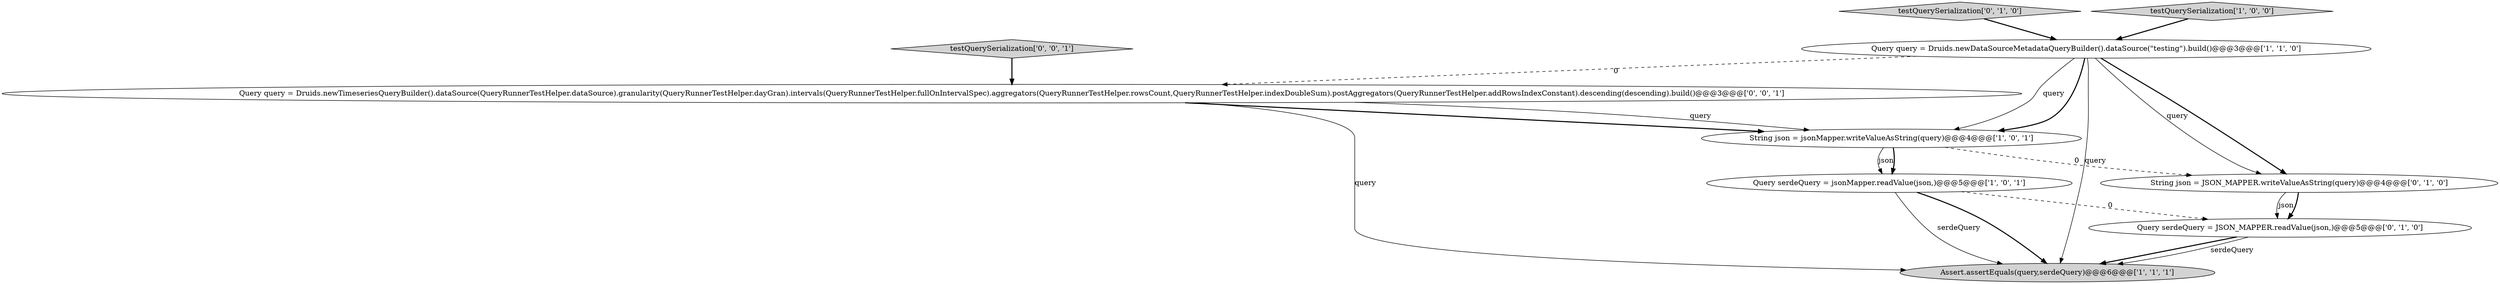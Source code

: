 digraph {
1 [style = filled, label = "String json = jsonMapper.writeValueAsString(query)@@@4@@@['1', '0', '1']", fillcolor = white, shape = ellipse image = "AAA0AAABBB1BBB"];
8 [style = filled, label = "testQuerySerialization['0', '0', '1']", fillcolor = lightgray, shape = diamond image = "AAA0AAABBB3BBB"];
6 [style = filled, label = "testQuerySerialization['0', '1', '0']", fillcolor = lightgray, shape = diamond image = "AAA0AAABBB2BBB"];
9 [style = filled, label = "Query query = Druids.newTimeseriesQueryBuilder().dataSource(QueryRunnerTestHelper.dataSource).granularity(QueryRunnerTestHelper.dayGran).intervals(QueryRunnerTestHelper.fullOnIntervalSpec).aggregators(QueryRunnerTestHelper.rowsCount,QueryRunnerTestHelper.indexDoubleSum).postAggregators(QueryRunnerTestHelper.addRowsIndexConstant).descending(descending).build()@@@3@@@['0', '0', '1']", fillcolor = white, shape = ellipse image = "AAA0AAABBB3BBB"];
0 [style = filled, label = "Assert.assertEquals(query,serdeQuery)@@@6@@@['1', '1', '1']", fillcolor = lightgray, shape = ellipse image = "AAA0AAABBB1BBB"];
4 [style = filled, label = "Query serdeQuery = jsonMapper.readValue(json,)@@@5@@@['1', '0', '1']", fillcolor = white, shape = ellipse image = "AAA0AAABBB1BBB"];
7 [style = filled, label = "String json = JSON_MAPPER.writeValueAsString(query)@@@4@@@['0', '1', '0']", fillcolor = white, shape = ellipse image = "AAA1AAABBB2BBB"];
3 [style = filled, label = "testQuerySerialization['1', '0', '0']", fillcolor = lightgray, shape = diamond image = "AAA0AAABBB1BBB"];
2 [style = filled, label = "Query query = Druids.newDataSourceMetadataQueryBuilder().dataSource(\"testing\").build()@@@3@@@['1', '1', '0']", fillcolor = white, shape = ellipse image = "AAA0AAABBB1BBB"];
5 [style = filled, label = "Query serdeQuery = JSON_MAPPER.readValue(json,)@@@5@@@['0', '1', '0']", fillcolor = white, shape = ellipse image = "AAA1AAABBB2BBB"];
2->7 [style = solid, label="query"];
8->9 [style = bold, label=""];
3->2 [style = bold, label=""];
2->7 [style = bold, label=""];
9->0 [style = solid, label="query"];
9->1 [style = solid, label="query"];
2->9 [style = dashed, label="0"];
4->0 [style = solid, label="serdeQuery"];
1->4 [style = solid, label="json"];
6->2 [style = bold, label=""];
7->5 [style = solid, label="json"];
1->7 [style = dashed, label="0"];
5->0 [style = bold, label=""];
5->0 [style = solid, label="serdeQuery"];
2->1 [style = bold, label=""];
4->5 [style = dashed, label="0"];
1->4 [style = bold, label=""];
7->5 [style = bold, label=""];
2->0 [style = solid, label="query"];
9->1 [style = bold, label=""];
4->0 [style = bold, label=""];
2->1 [style = solid, label="query"];
}
